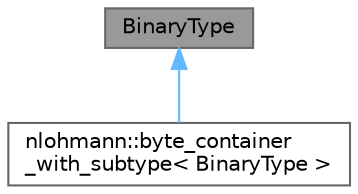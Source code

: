 digraph "BinaryType"
{
 // LATEX_PDF_SIZE
  bgcolor="transparent";
  edge [fontname=Helvetica,fontsize=10,labelfontname=Helvetica,labelfontsize=10];
  node [fontname=Helvetica,fontsize=10,shape=box,height=0.2,width=0.4];
  Node1 [label="BinaryType",height=0.2,width=0.4,color="gray40", fillcolor="grey60", style="filled", fontcolor="black",tooltip=" "];
  Node1 -> Node2 [dir="back",color="steelblue1",style="solid"];
  Node2 [label="nlohmann::byte_container\l_with_subtype\< BinaryType \>",height=0.2,width=0.4,color="gray40", fillcolor="white", style="filled",URL="$a01915.html",tooltip="an internal type for a backed binary type"];
}
